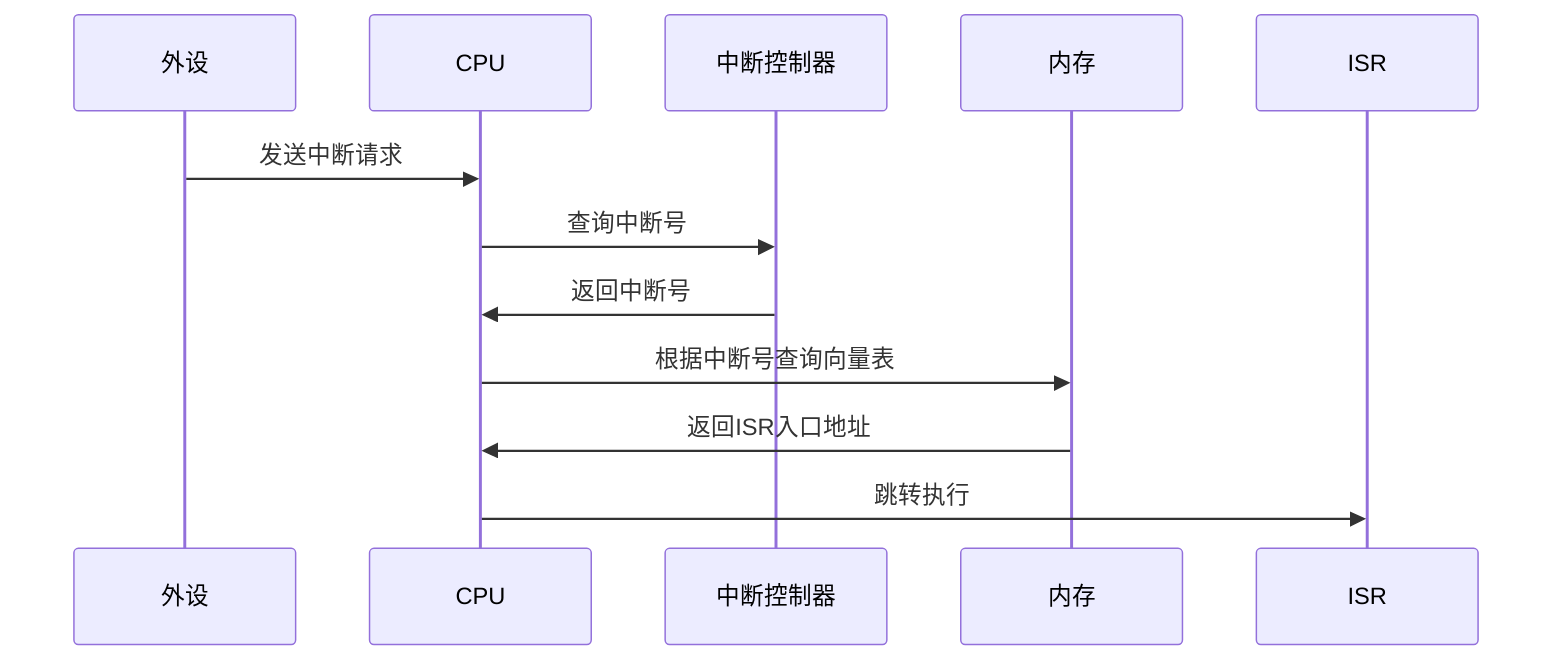 sequenceDiagram
    participant 外设
    participant CPU
    participant 中断控制器
    participant 内存
    participant ISR

    外设 ->> CPU: 发送中断请求
    CPU ->> 中断控制器: 查询中断号
    中断控制器 ->> CPU: 返回中断号
    CPU ->> 内存: 根据中断号查询向量表
    内存 ->> CPU: 返回ISR入口地址
    CPU ->> ISR: 跳转执行